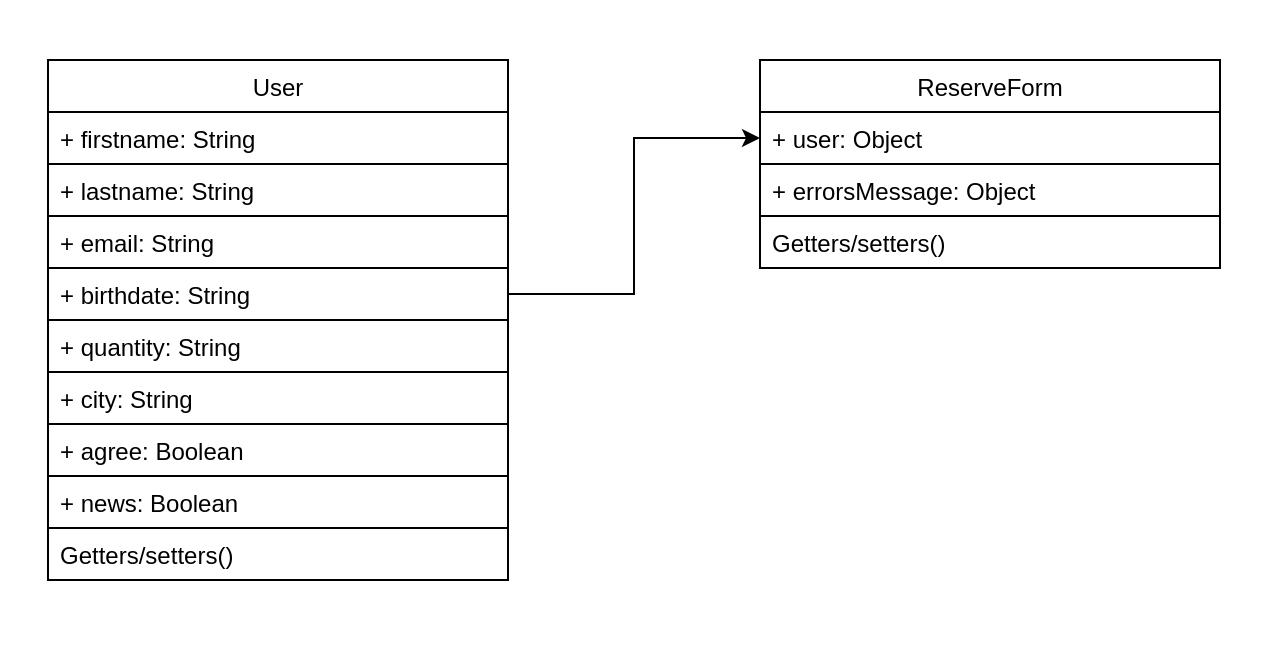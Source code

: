 <mxfile>
    <diagram id="9-xJCEHn6uuAzA0aRMx3" name="Page-1">
        <mxGraphModel dx="1066" dy="790" grid="1" gridSize="10" guides="1" tooltips="1" connect="1" arrows="1" fold="1" page="1" pageScale="1" pageWidth="827" pageHeight="1169" background="#ffffff" math="0" shadow="0">
            <root>
                <mxCell id="0"/>
                <mxCell id="1" parent="0"/>
                <mxCell id="4" value="ReserveForm" style="swimlane;fontStyle=0;childLayout=stackLayout;horizontal=1;startSize=26;fillColor=none;horizontalStack=0;resizeParent=1;resizeParentMax=0;resizeLast=0;collapsible=1;marginBottom=0;fontColor=#000000;strokeColor=#000000;" parent="1" vertex="1">
                    <mxGeometry x="540" y="70" width="230" height="104" as="geometry"/>
                </mxCell>
                <mxCell id="21" value="+ user: Object&#10;" style="text;fillColor=none;align=left;verticalAlign=top;spacingLeft=4;spacingRight=4;overflow=hidden;rotatable=0;points=[[0,0.5],[1,0.5]];portConstraint=eastwest;fontColor=#000000;strokeColor=#000000;" parent="4" vertex="1">
                    <mxGeometry y="26" width="230" height="26" as="geometry"/>
                </mxCell>
                <mxCell id="13" value="+ errorsMessage: Object&#10;" style="text;fillColor=none;align=left;verticalAlign=top;spacingLeft=4;spacingRight=4;overflow=hidden;rotatable=0;points=[[0,0.5],[1,0.5]];portConstraint=eastwest;fontColor=#000000;strokeColor=#000000;" parent="4" vertex="1">
                    <mxGeometry y="52" width="230" height="26" as="geometry"/>
                </mxCell>
                <mxCell id="20" value="Getters/setters()" style="text;fillColor=none;align=left;verticalAlign=top;spacingLeft=4;spacingRight=4;overflow=hidden;rotatable=0;points=[[0,0.5],[1,0.5]];portConstraint=eastwest;fontColor=#000000;strokeColor=#000000;" parent="4" vertex="1">
                    <mxGeometry y="78" width="230" height="26" as="geometry"/>
                </mxCell>
                <mxCell id="22" value="User" style="swimlane;fontStyle=0;childLayout=stackLayout;horizontal=1;startSize=26;horizontalStack=0;resizeParent=1;resizeParentMax=0;resizeLast=0;collapsible=1;marginBottom=0;swimlaneFillColor=none;fillColor=none;fontColor=#000000;strokeColor=#000000;" parent="1" vertex="1">
                    <mxGeometry x="184" y="70" width="230" height="260" as="geometry"/>
                </mxCell>
                <mxCell id="23" value="+ firstname: String&#10;" style="text;fillColor=none;align=left;verticalAlign=top;spacingLeft=4;spacingRight=4;overflow=hidden;rotatable=0;points=[[0,0.5],[1,0.5]];portConstraint=eastwest;fontColor=#000000;strokeColor=#000000;" parent="22" vertex="1">
                    <mxGeometry y="26" width="230" height="26" as="geometry"/>
                </mxCell>
                <mxCell id="26" value="+ lastname: String&#10;" style="text;fillColor=none;align=left;verticalAlign=top;spacingLeft=4;spacingRight=4;overflow=hidden;rotatable=0;points=[[0,0.5],[1,0.5]];portConstraint=eastwest;fontColor=#000000;strokeColor=#000000;" parent="22" vertex="1">
                    <mxGeometry y="52" width="230" height="26" as="geometry"/>
                </mxCell>
                <mxCell id="27" value="+ email: String&#10;" style="text;fillColor=none;align=left;verticalAlign=top;spacingLeft=4;spacingRight=4;overflow=hidden;rotatable=0;points=[[0,0.5],[1,0.5]];portConstraint=eastwest;fontColor=#000000;strokeColor=#000000;" parent="22" vertex="1">
                    <mxGeometry y="78" width="230" height="26" as="geometry"/>
                </mxCell>
                <mxCell id="28" value="+ birthdate: String&#10;" style="text;fillColor=none;align=left;verticalAlign=top;spacingLeft=4;spacingRight=4;overflow=hidden;rotatable=0;points=[[0,0.5],[1,0.5]];portConstraint=eastwest;fontColor=#000000;strokeColor=#000000;" parent="22" vertex="1">
                    <mxGeometry y="104" width="230" height="26" as="geometry"/>
                </mxCell>
                <mxCell id="29" value="+ quantity: String&#10;" style="text;fillColor=none;align=left;verticalAlign=top;spacingLeft=4;spacingRight=4;overflow=hidden;rotatable=0;points=[[0,0.5],[1,0.5]];portConstraint=eastwest;fontColor=#000000;strokeColor=#000000;" parent="22" vertex="1">
                    <mxGeometry y="130" width="230" height="26" as="geometry"/>
                </mxCell>
                <mxCell id="30" value="+ city: String&#10;" style="text;fillColor=none;align=left;verticalAlign=top;spacingLeft=4;spacingRight=4;overflow=hidden;rotatable=0;points=[[0,0.5],[1,0.5]];portConstraint=eastwest;fontColor=#000000;strokeColor=#000000;" parent="22" vertex="1">
                    <mxGeometry y="156" width="230" height="26" as="geometry"/>
                </mxCell>
                <mxCell id="31" value="+ agree: Boolean&#10;" style="text;fillColor=none;align=left;verticalAlign=top;spacingLeft=4;spacingRight=4;overflow=hidden;rotatable=0;points=[[0,0.5],[1,0.5]];portConstraint=eastwest;fontColor=#000000;strokeColor=#000000;" parent="22" vertex="1">
                    <mxGeometry y="182" width="230" height="26" as="geometry"/>
                </mxCell>
                <mxCell id="32" value="+ news: Boolean&#10;" style="text;fillColor=none;align=left;verticalAlign=top;spacingLeft=4;spacingRight=4;overflow=hidden;rotatable=0;points=[[0,0.5],[1,0.5]];portConstraint=eastwest;fontColor=#000000;strokeColor=#000000;" parent="22" vertex="1">
                    <mxGeometry y="208" width="230" height="26" as="geometry"/>
                </mxCell>
                <mxCell id="25" value="Getters/setters()" style="text;fillColor=none;align=left;verticalAlign=top;spacingLeft=4;spacingRight=4;overflow=hidden;rotatable=0;points=[[0,0.5],[1,0.5]];portConstraint=eastwest;fontColor=#000000;strokeColor=#000000;" parent="22" vertex="1">
                    <mxGeometry y="234" width="230" height="26" as="geometry"/>
                </mxCell>
                <mxCell id="34" style="edgeStyle=orthogonalEdgeStyle;rounded=0;orthogonalLoop=1;jettySize=auto;html=1;exitX=1;exitY=0.5;exitDx=0;exitDy=0;entryX=0;entryY=0.5;entryDx=0;entryDy=0;fontColor=#000000;strokeColor=#000000;" parent="1" source="28" target="21" edge="1">
                    <mxGeometry relative="1" as="geometry"/>
                </mxCell>
                <mxCell id="36" value="" style="rounded=0;whiteSpace=wrap;html=1;fillColor=none;strokeColor=none;" vertex="1" parent="1">
                    <mxGeometry x="160" y="40" width="640" height="320" as="geometry"/>
                </mxCell>
                <mxCell id="37" style="edgeStyle=orthogonalEdgeStyle;rounded=0;orthogonalLoop=1;jettySize=auto;html=1;exitX=0.5;exitY=1;exitDx=0;exitDy=0;" edge="1" parent="1" source="36" target="36">
                    <mxGeometry relative="1" as="geometry"/>
                </mxCell>
            </root>
        </mxGraphModel>
    </diagram>
</mxfile>